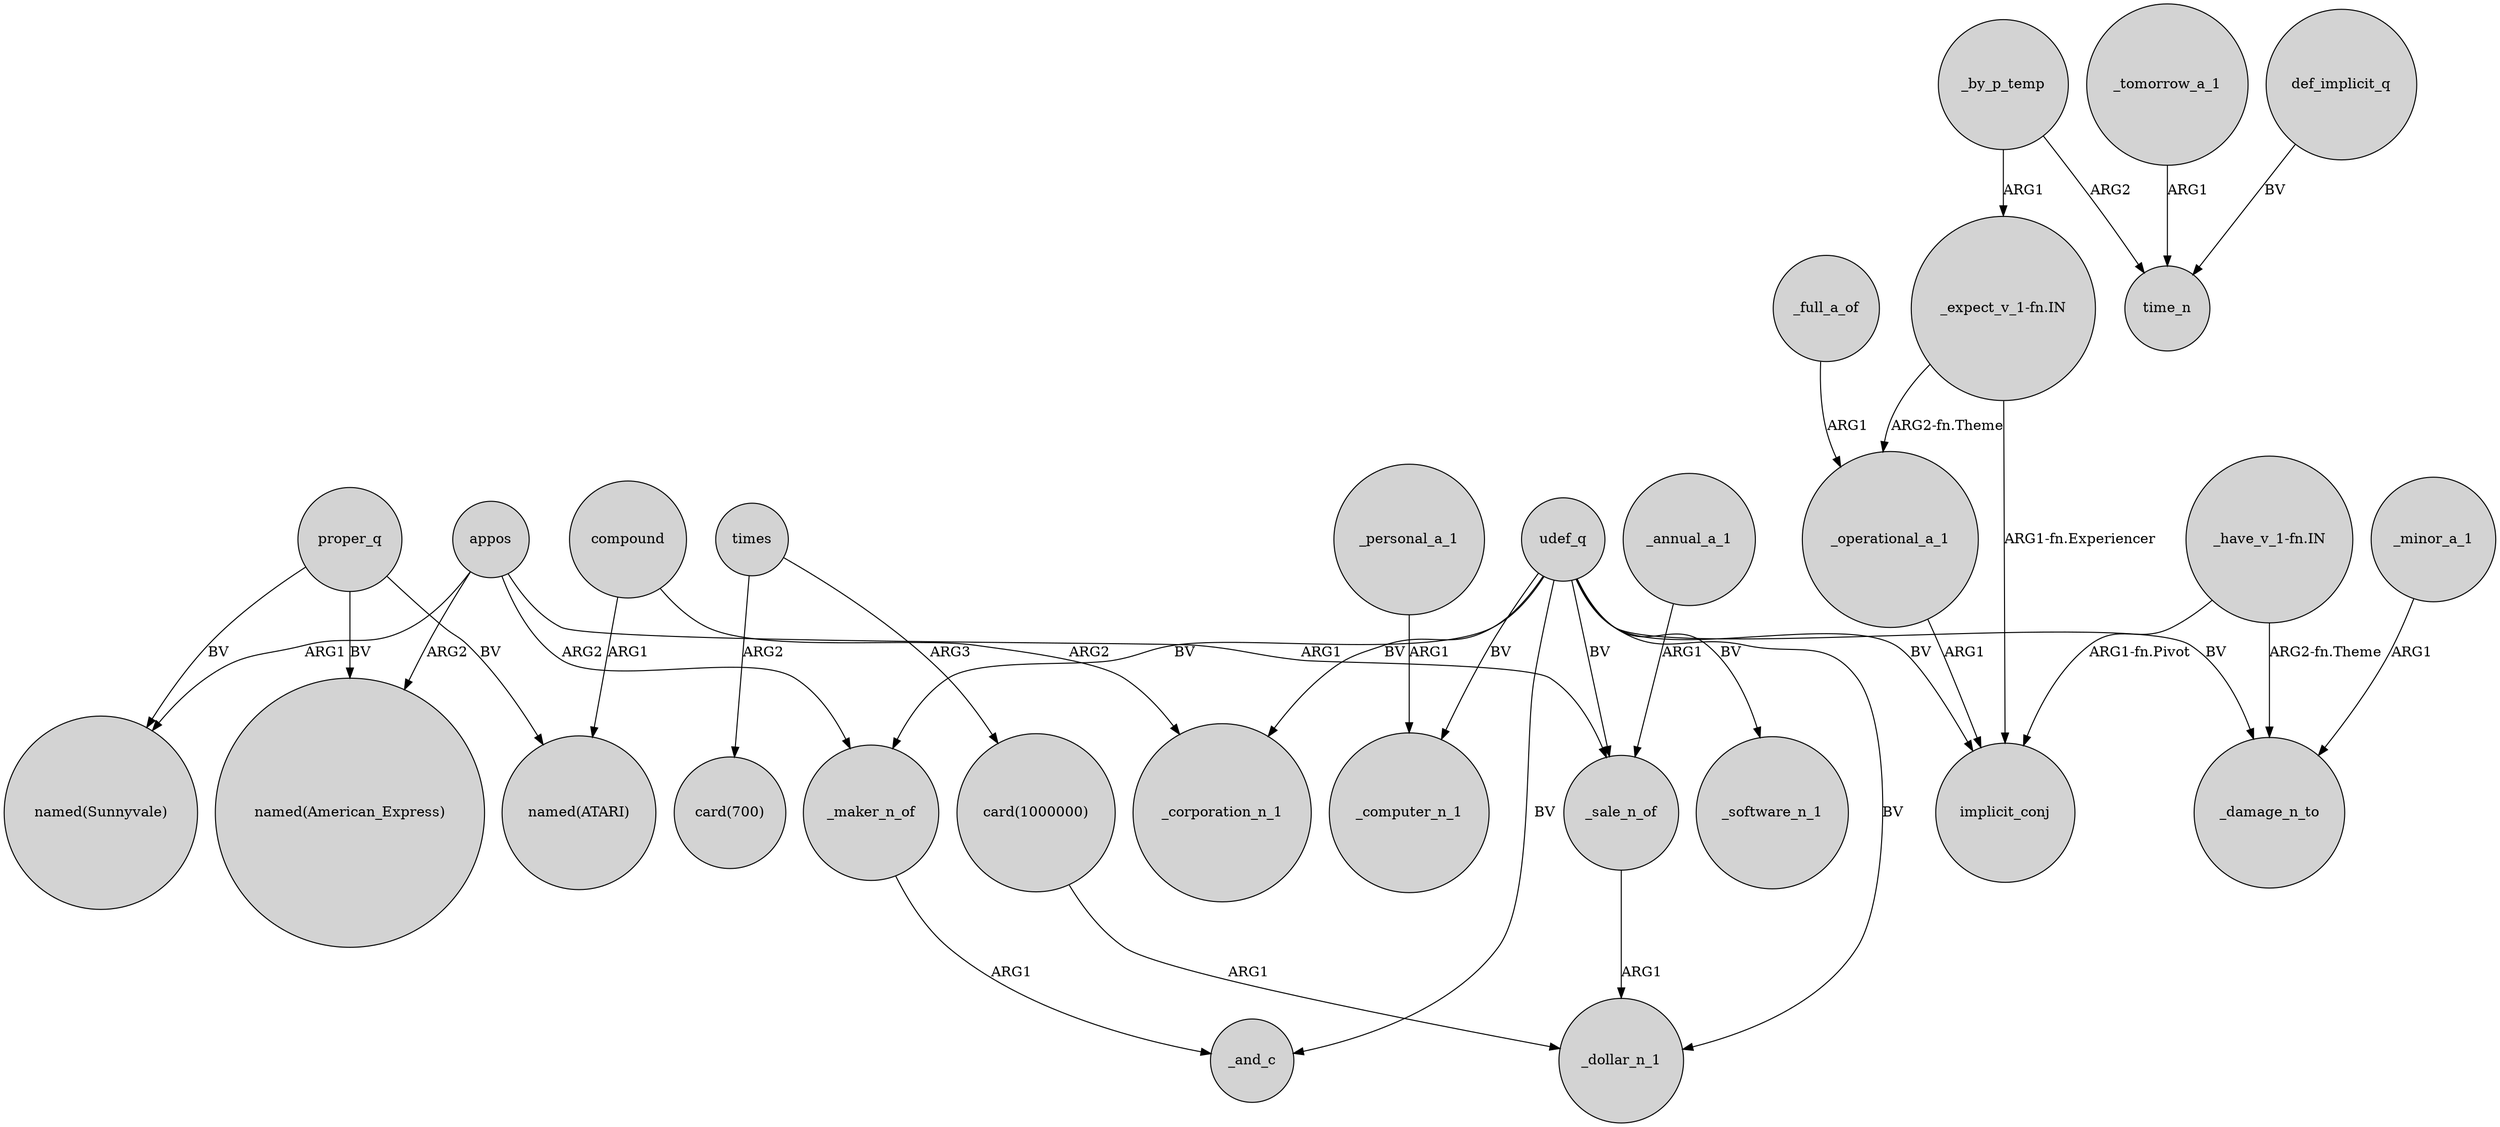 digraph {
	node [shape=circle style=filled]
	_maker_n_of -> _and_c [label=ARG1]
	udef_q -> _software_n_1 [label=BV]
	appos -> "named(American_Express)" [label=ARG2]
	"card(1000000)" -> _dollar_n_1 [label=ARG1]
	_operational_a_1 -> implicit_conj [label=ARG1]
	_tomorrow_a_1 -> time_n [label=ARG1]
	_full_a_of -> _operational_a_1 [label=ARG1]
	compound -> _corporation_n_1 [label=ARG2]
	udef_q -> implicit_conj [label=BV]
	udef_q -> _computer_n_1 [label=BV]
	proper_q -> "named(ATARI)" [label=BV]
	appos -> _maker_n_of [label=ARG2]
	_annual_a_1 -> _sale_n_of [label=ARG1]
	udef_q -> _corporation_n_1 [label=BV]
	"_expect_v_1-fn.IN" -> _operational_a_1 [label="ARG2-fn.Theme"]
	_by_p_temp -> "_expect_v_1-fn.IN" [label=ARG1]
	compound -> "named(ATARI)" [label=ARG1]
	appos -> _sale_n_of [label=ARG1]
	appos -> "named(Sunnyvale)" [label=ARG1]
	times -> "card(1000000)" [label=ARG3]
	"_expect_v_1-fn.IN" -> implicit_conj [label="ARG1-fn.Experiencer"]
	_personal_a_1 -> _computer_n_1 [label=ARG1]
	udef_q -> _damage_n_to [label=BV]
	udef_q -> _maker_n_of [label=BV]
	"_have_v_1-fn.IN" -> implicit_conj [label="ARG1-fn.Pivot"]
	"_have_v_1-fn.IN" -> _damage_n_to [label="ARG2-fn.Theme"]
	udef_q -> _sale_n_of [label=BV]
	times -> "card(700)" [label=ARG2]
	_minor_a_1 -> _damage_n_to [label=ARG1]
	_by_p_temp -> time_n [label=ARG2]
	proper_q -> "named(Sunnyvale)" [label=BV]
	udef_q -> _and_c [label=BV]
	udef_q -> _dollar_n_1 [label=BV]
	def_implicit_q -> time_n [label=BV]
	_sale_n_of -> _dollar_n_1 [label=ARG1]
	proper_q -> "named(American_Express)" [label=BV]
}
